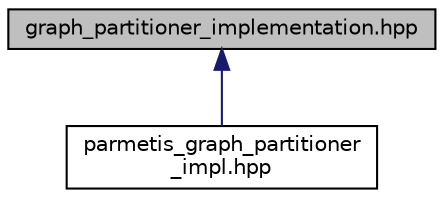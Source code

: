 digraph "graph_partitioner_implementation.hpp"
{
  edge [fontname="Helvetica",fontsize="10",labelfontname="Helvetica",labelfontsize="10"];
  node [fontname="Helvetica",fontsize="10",shape=record];
  Node1 [label="graph_partitioner_implementation.hpp",height=0.2,width=0.4,color="black", fillcolor="grey75", style="filled" fontcolor="black"];
  Node1 -> Node2 [dir="back",color="midnightblue",fontsize="10",style="solid",fontname="Helvetica"];
  Node2 [label="parmetis_graph_partitioner\l_impl.hpp",height=0.2,width=0.4,color="black", fillcolor="white", style="filled",URL="$parmetis__graph__partitioner__impl_8hpp.html"];
}
